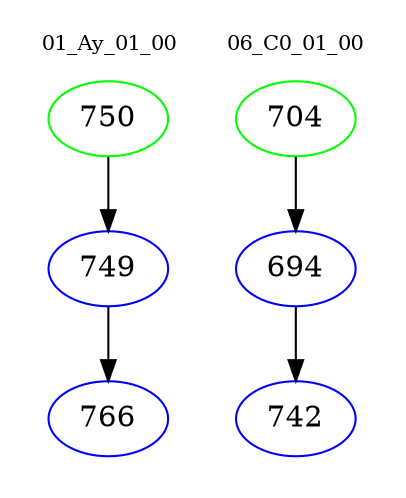 digraph{
subgraph cluster_0 {
color = white
label = "01_Ay_01_00";
fontsize=10;
T0_750 [label="750", color="green"]
T0_750 -> T0_749 [color="black"]
T0_749 [label="749", color="blue"]
T0_749 -> T0_766 [color="black"]
T0_766 [label="766", color="blue"]
}
subgraph cluster_1 {
color = white
label = "06_C0_01_00";
fontsize=10;
T1_704 [label="704", color="green"]
T1_704 -> T1_694 [color="black"]
T1_694 [label="694", color="blue"]
T1_694 -> T1_742 [color="black"]
T1_742 [label="742", color="blue"]
}
}
